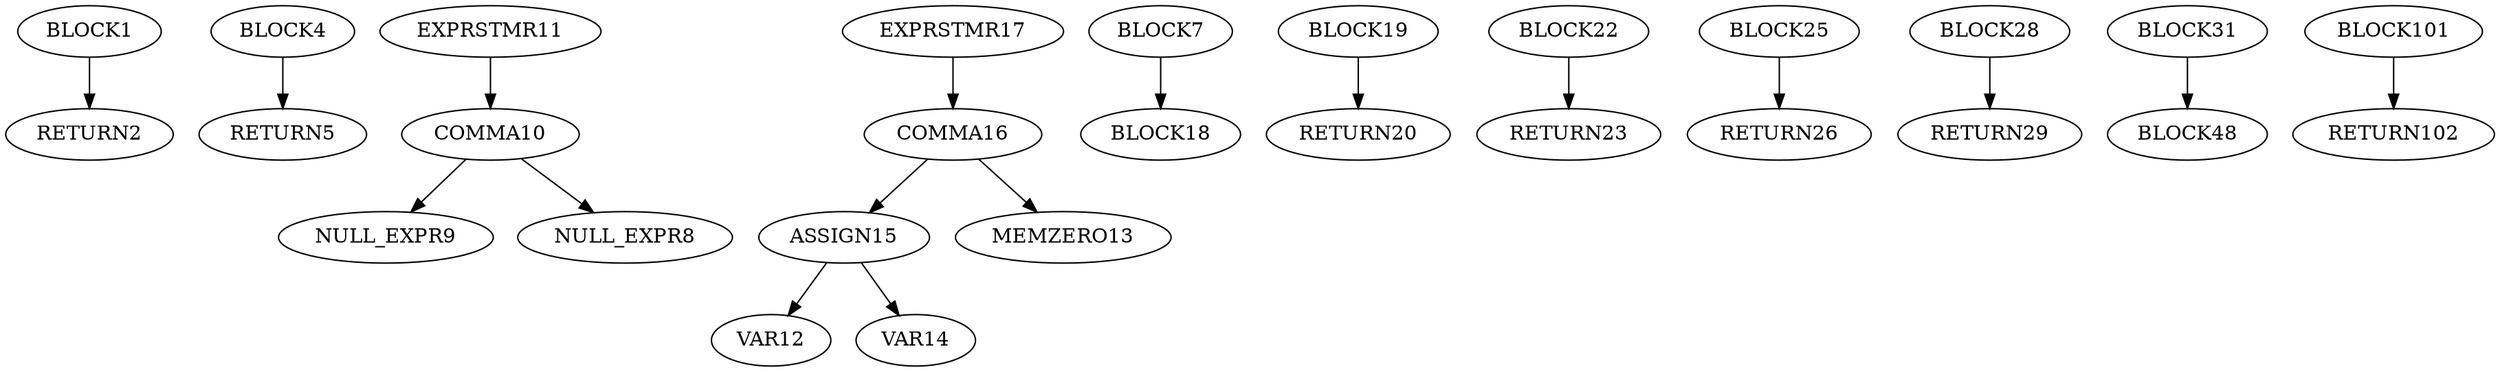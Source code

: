 digraph A { 
BLOCK1 -> RETURN2
BLOCK4 -> RETURN5
COMMA10 -> NULL_EXPR9
COMMA10 -> NULL_EXPR8
EXPRSTMR11 -> COMMA10
ASSIGN15 -> VAR12
ASSIGN15 -> VAR14
COMMA16 -> ASSIGN15
COMMA16 -> MEMZERO13
EXPRSTMR17 -> COMMA16
BLOCK7 -> BLOCK18
BLOCK19 -> RETURN20
BLOCK22 -> RETURN23
BLOCK25 -> RETURN26
BLOCK28 -> RETURN29
BLOCK31 -> BLOCK48
BLOCK101 -> RETURN102
}
